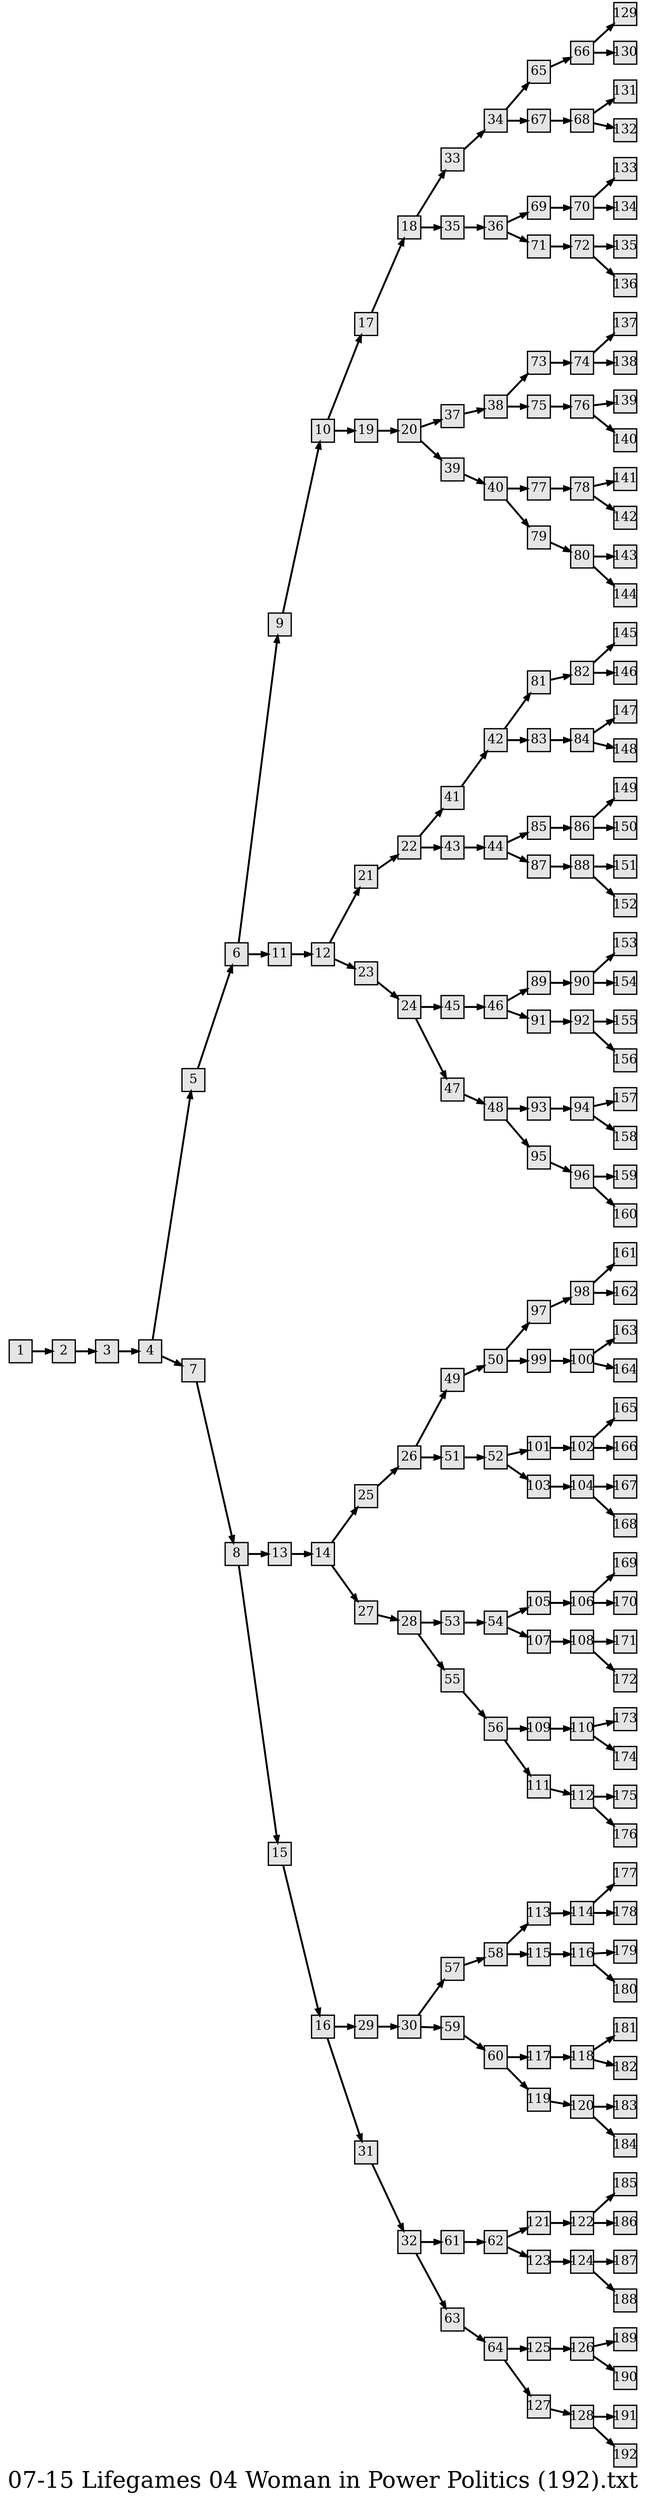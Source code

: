 digraph g{
  graph [ label="07-15 Lifegames 04 Woman in Power Politics (192).txt" rankdir=LR, ordering=out, fontsize=36, nodesep="0.35", ranksep="0.45"];
  node  [shape=rect, penwidth=2, fontsize=20, style=filled, fillcolor=grey90, margin="0,0", labelfloat=true, regular=true, fixedsize=true];
  edge  [labelfloat=true, penwidth=3, fontsize=12];
  1 -> 2;
  2 -> 3;
  3 -> 4;
  4 -> 5;
  4 -> 7;
  5 -> 6;
  6 -> 9;
  6 -> 11;
  7 -> 8;
  8 -> 13;
  8 -> 15;
  9 -> 10;
  10 -> 17;
  10 -> 19;
  11 -> 12;
  12 -> 21;
  12 -> 23;
  13 -> 14;
  14 -> 25;
  14 -> 27;
  15 -> 16;
  16 -> 29;
  16 -> 31;
  17 -> 18;
  18 -> 33;
  18 -> 35;
  19 -> 20;
  20 -> 37;
  20 -> 39;
  21 -> 22;
  22 -> 41;
  22 -> 43;
  23 -> 24;
  24 -> 45;
  24 -> 47;
  25 -> 26;
  26 -> 49;
  26 -> 51;
  27 -> 28;
  28 -> 53;
  28 -> 55;
  29 -> 30;
  30 -> 57;
  30 -> 59;
  31 -> 32;
  32 -> 61;
  32 -> 63;
  33 -> 34;
  34 -> 65;
  34 -> 67;
  35 -> 36;
  36 -> 69;
  36 -> 71;
  37 -> 38;
  38 -> 73;
  38 -> 75;
  39 -> 40;
  40 -> 77;
  40 -> 79;
  41 -> 42;
  42 -> 81;
  42 -> 83;
  43 -> 44;
  44 -> 85;
  44 -> 87;
  45 -> 46;
  46 -> 89;
  46 -> 91;
  47 -> 48;
  48 -> 93;
  48 -> 95;
  49 -> 50;
  50 -> 97;
  50 -> 99;
  51 -> 52;
  52 -> 101;
  52 -> 103;
  53 -> 54;
  54 -> 105;
  54 -> 107;
  55 -> 56;
  56 -> 109;
  56 -> 111;
  57 -> 58;
  58 -> 113;
  58 -> 115;
  59 -> 60;
  60 -> 117;
  60 -> 119;
  61 -> 62;
  62 -> 121;
  62 -> 123;
  63 -> 64;
  64 -> 125;
  64 -> 127;
  65 -> 66;
  66 -> 129;
  66 -> 130;
  67 -> 68;
  68 -> 131;
  68 -> 132;
  69 -> 70;
  70 -> 133;
  70 -> 134;
  71 -> 72;
  72 -> 135;
  72 -> 136;
  73 -> 74;
  74 -> 137;
  74 -> 138;
  75 -> 76;
  76 -> 139;
  76 -> 140;
  77 -> 78;
  78 -> 141;
  78 -> 142;
  79 -> 80;
  80 -> 143;
  80 -> 144;
  81 -> 82;
  82 -> 145;
  82 -> 146;
  83 -> 84;
  84 -> 147;
  84 -> 148;
  85 -> 86;
  86 -> 149;
  86 -> 150;
  87 -> 88;
  88 -> 151;
  88 -> 152;
  89 -> 90;
  90 -> 153;
  90 -> 154;
  91 -> 92;
  92 -> 155;
  92 -> 156;
  93 -> 94;
  94 -> 157;
  94 -> 158;
  95 -> 96;
  96 -> 159;
  96 -> 160;
  97 -> 98;
  98 -> 161;
  98 -> 162;
  99 -> 100;
  100 -> 163;
  100 -> 164;
  101 -> 102;
  102 -> 165;
  102 -> 166;
  103 -> 104;
  104 -> 167;
  104 -> 168;
  105 -> 106;
  106 -> 169;
  106 -> 170;
  107 -> 108;
  108 -> 171;
  108 -> 172;
  109 -> 110;
  110 -> 173;
  110 -> 174;
  111 -> 112;
  112 -> 175;
  112 -> 176;
  113 -> 114;
  114 -> 177;
  114 -> 178;
  115 -> 116;
  116 -> 179;
  116 -> 180;
  117 -> 118;
  118 -> 181;
  118 -> 182;
  119 -> 120;
  120 -> 183;
  120 -> 184;
  121 -> 122;
  122 -> 185;
  122 -> 186;
  123 -> 124;
  124 -> 187;
  124 -> 188;
  125 -> 126;
  126 -> 189;
  126 -> 190;
  127 -> 128;
  128 -> 191;
  128 -> 192;
}

